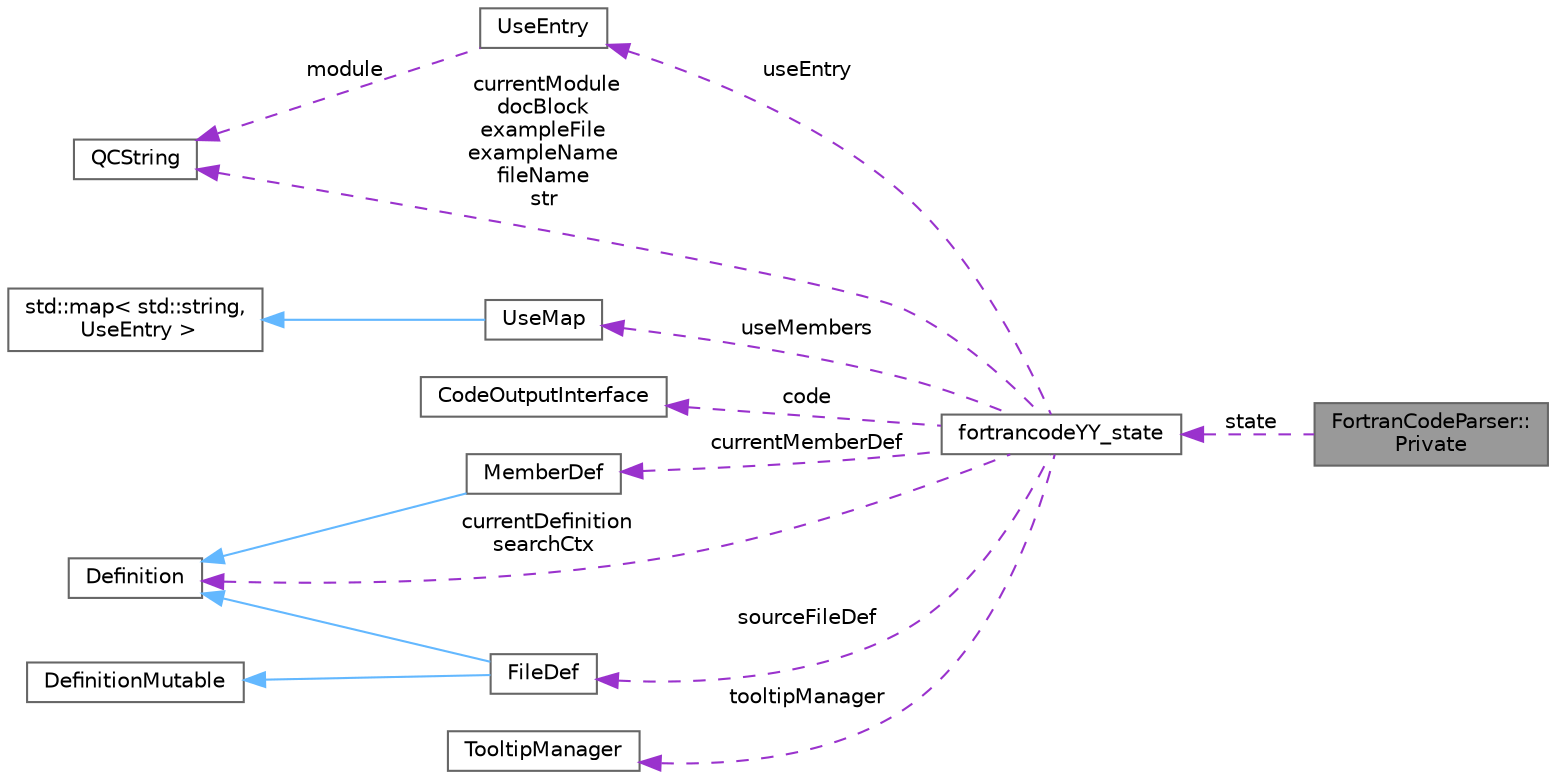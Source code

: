 digraph "FortranCodeParser::Private"
{
 // INTERACTIVE_SVG=YES
 // LATEX_PDF_SIZE
  bgcolor="transparent";
  edge [fontname=Helvetica,fontsize=10,labelfontname=Helvetica,labelfontsize=10];
  node [fontname=Helvetica,fontsize=10,shape=box,height=0.2,width=0.4];
  rankdir="LR";
  Node1 [label="FortranCodeParser::\lPrivate",height=0.2,width=0.4,color="gray40", fillcolor="grey60", style="filled", fontcolor="black",tooltip=" "];
  Node2 -> Node1 [dir="back",color="darkorchid3",style="dashed",label=" state" ];
  Node2 [label="fortrancodeYY_state",height=0.2,width=0.4,color="gray40", fillcolor="white", style="filled",URL="$d9/de9/structfortrancode_y_y__state.html",tooltip=" "];
  Node3 -> Node2 [dir="back",color="darkorchid3",style="dashed",label=" currentModule\ndocBlock\nexampleFile\nexampleName\nfileName\nstr" ];
  Node3 [label="QCString",height=0.2,width=0.4,color="gray40", fillcolor="white", style="filled",URL="$d9/d45/class_q_c_string.html",tooltip="This is an alternative implementation of QCString."];
  Node4 -> Node2 [dir="back",color="darkorchid3",style="dashed",label=" useMembers" ];
  Node4 [label="UseMap",height=0.2,width=0.4,color="gray40", fillcolor="white", style="filled",URL="$d2/d76/class_use_map.html",tooltip="module name -> list of ONLY/remote entries (module name = name of the module, which can be accessed v..."];
  Node5 -> Node4 [dir="back",color="steelblue1",style="solid"];
  Node5 [label="std::map\< std::string,\l UseEntry \>",height=0.2,width=0.4,color="gray40", fillcolor="white", style="filled",tooltip=" "];
  Node6 -> Node2 [dir="back",color="darkorchid3",style="dashed",label=" useEntry" ];
  Node6 [label="UseEntry",height=0.2,width=0.4,color="gray40", fillcolor="white", style="filled",URL="$de/dd6/class_use_entry.html",tooltip="data of an use-statement"];
  Node3 -> Node6 [dir="back",color="darkorchid3",style="dashed",label=" module" ];
  Node7 -> Node2 [dir="back",color="darkorchid3",style="dashed",label=" code" ];
  Node7 [label="CodeOutputInterface",height=0.2,width=0.4,color="gray40", fillcolor="white", style="filled",URL="$d5/d9c/class_code_output_interface.html",tooltip="Output interface for code parser."];
  Node8 -> Node2 [dir="back",color="darkorchid3",style="dashed",label=" currentDefinition\nsearchCtx" ];
  Node8 [label="Definition",height=0.2,width=0.4,color="gray40", fillcolor="white", style="filled",URL="$d5/dcc/class_definition.html",tooltip="The common base class of all entity definitions found in the sources."];
  Node9 -> Node2 [dir="back",color="darkorchid3",style="dashed",label=" sourceFileDef" ];
  Node9 [label="FileDef",height=0.2,width=0.4,color="gray40", fillcolor="white", style="filled",URL="$de/db0/class_file_def.html",tooltip="A model of a file symbol."];
  Node10 -> Node9 [dir="back",color="steelblue1",style="solid"];
  Node10 [label="DefinitionMutable",height=0.2,width=0.4,color="gray40", fillcolor="white", style="filled",URL="$d0/d46/class_definition_mutable.html",tooltip=" "];
  Node8 -> Node9 [dir="back",color="steelblue1",style="solid"];
  Node11 -> Node2 [dir="back",color="darkorchid3",style="dashed",label=" currentMemberDef" ];
  Node11 [label="MemberDef",height=0.2,width=0.4,color="gray40", fillcolor="white", style="filled",URL="$da/d09/class_member_def.html",tooltip="A model of a class/file/namespace member symbol."];
  Node8 -> Node11 [dir="back",color="steelblue1",style="solid"];
  Node12 -> Node2 [dir="back",color="darkorchid3",style="dashed",label=" tooltipManager" ];
  Node12 [label="TooltipManager",height=0.2,width=0.4,color="gray40", fillcolor="white", style="filled",URL="$d5/dae/class_tooltip_manager.html",tooltip="Class that manages the tooltips for a source file."];
}
